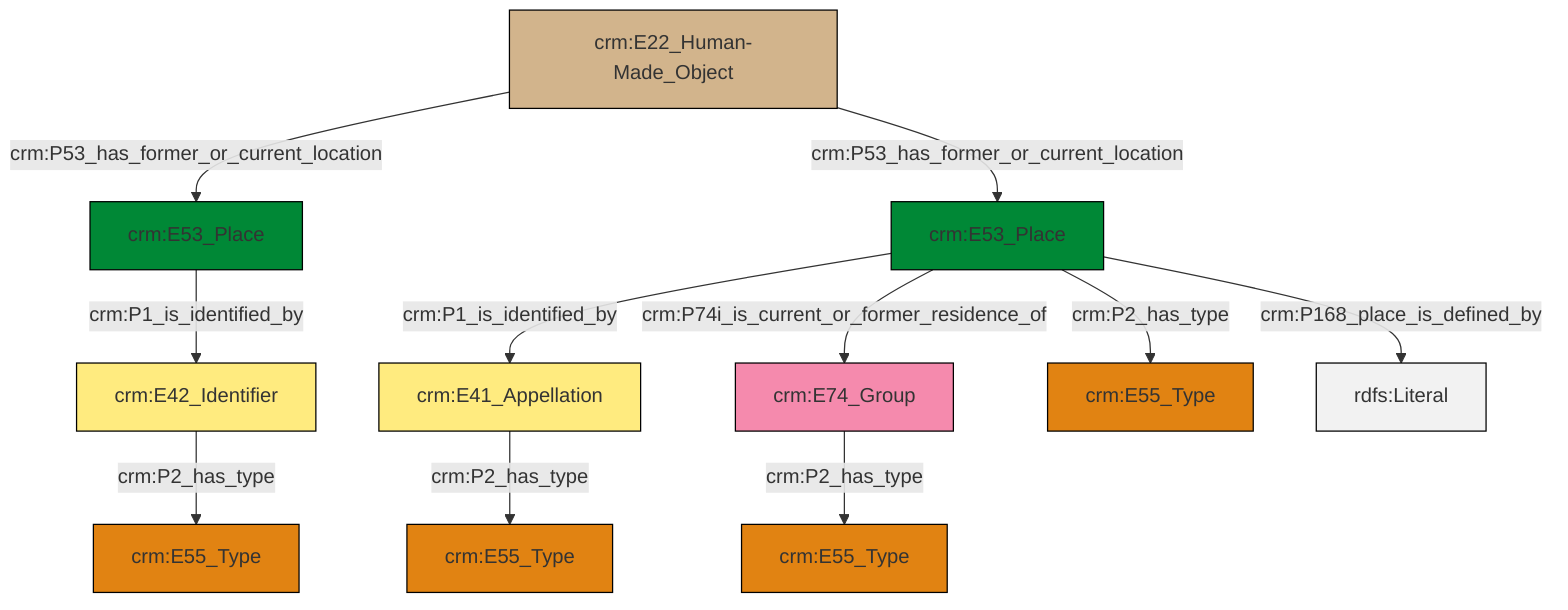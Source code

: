 graph TD
classDef Literal fill:#f2f2f2,stroke:#000000;
classDef CRM_Entity fill:#FFFFFF,stroke:#000000;
classDef Temporal_Entity fill:#00C9E6, stroke:#000000;
classDef Type fill:#E18312, stroke:#000000;
classDef Time-Span fill:#2C9C91, stroke:#000000;
classDef Appellation fill:#FFEB7F, stroke:#000000;
classDef Place fill:#008836, stroke:#000000;
classDef Persistent_Item fill:#B266B2, stroke:#000000;
classDef Conceptual_Object fill:#FFD700, stroke:#000000;
classDef Physical_Thing fill:#D2B48C, stroke:#000000;
classDef Actor fill:#f58aad, stroke:#000000;
classDef PC_Classes fill:#4ce600, stroke:#000000;
classDef Multi fill:#cccccc,stroke:#000000;

2["crm:E42_Identifier"]:::Appellation -->|crm:P2_has_type| 3["crm:E55_Type"]:::Type
10["crm:E53_Place"]:::Place -->|crm:P1_is_identified_by| 0["crm:E41_Appellation"]:::Appellation
4["crm:E74_Group"]:::Actor -->|crm:P2_has_type| 12["crm:E55_Type"]:::Type
10["crm:E53_Place"]:::Place -->|crm:P2_has_type| 13["crm:E55_Type"]:::Type
8["crm:E22_Human-Made_Object"]:::Physical_Thing -->|crm:P53_has_former_or_current_location| 17["crm:E53_Place"]:::Place
10["crm:E53_Place"]:::Place -->|crm:P168_place_is_defined_by| 19[rdfs:Literal]:::Literal
10["crm:E53_Place"]:::Place -->|crm:P74i_is_current_or_former_residence_of| 4["crm:E74_Group"]:::Actor
8["crm:E22_Human-Made_Object"]:::Physical_Thing -->|crm:P53_has_former_or_current_location| 10["crm:E53_Place"]:::Place
0["crm:E41_Appellation"]:::Appellation -->|crm:P2_has_type| 6["crm:E55_Type"]:::Type
17["crm:E53_Place"]:::Place -->|crm:P1_is_identified_by| 2["crm:E42_Identifier"]:::Appellation